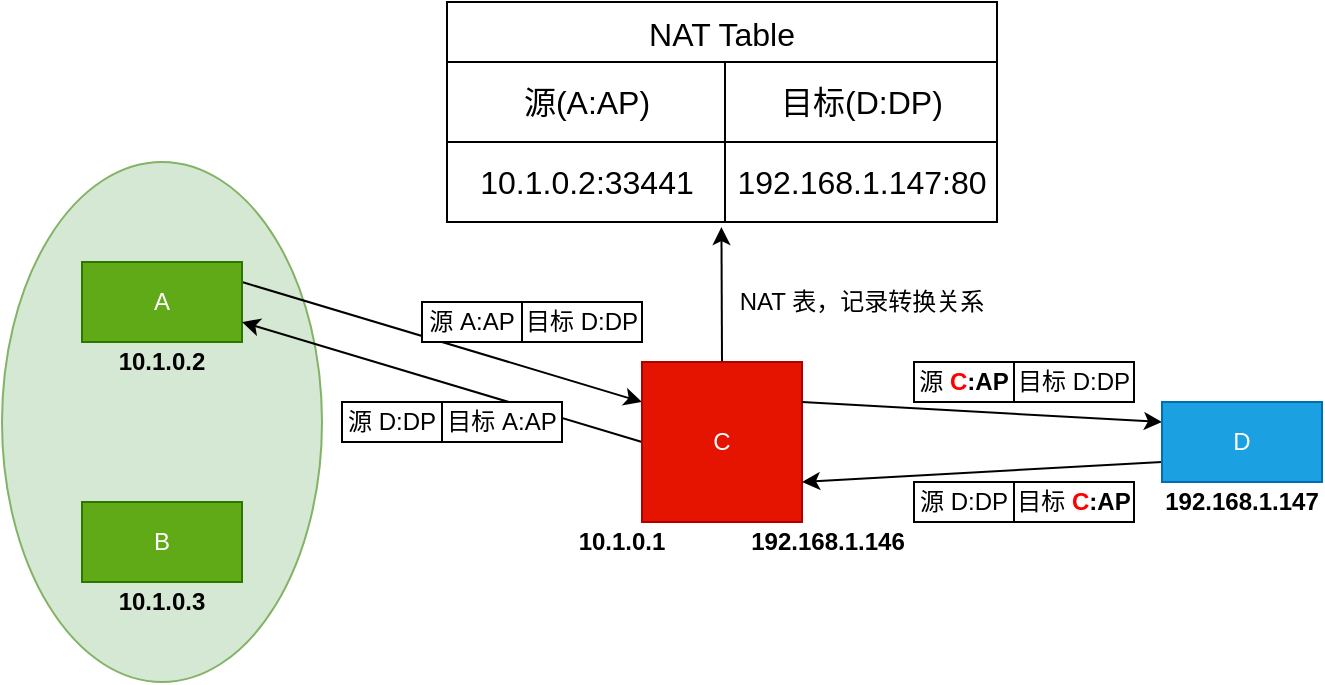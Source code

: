 <mxfile version="20.8.20" type="device"><diagram name="第 1 页" id="aoInXyt-X-FZJyANhKqp"><mxGraphModel dx="1259" dy="628" grid="1" gridSize="10" guides="1" tooltips="1" connect="1" arrows="1" fold="1" page="1" pageScale="1" pageWidth="827" pageHeight="1169" math="0" shadow="0"><root><mxCell id="0"/><mxCell id="1" parent="0"/><mxCell id="BKn0aRgDo0ExqO12pG7w-1" value="" style="ellipse;whiteSpace=wrap;html=1;fillColor=#d5e8d4;strokeColor=#82b366;" vertex="1" parent="1"><mxGeometry x="80" y="150" width="160" height="260" as="geometry"/></mxCell><mxCell id="BKn0aRgDo0ExqO12pG7w-2" style="rounded=0;orthogonalLoop=1;jettySize=auto;html=1;entryX=0;entryY=0.25;entryDx=0;entryDy=0;exitX=1;exitY=0.25;exitDx=0;exitDy=0;" edge="1" parent="1" source="BKn0aRgDo0ExqO12pG7w-3" target="BKn0aRgDo0ExqO12pG7w-6"><mxGeometry relative="1" as="geometry"><mxPoint x="210" y="210" as="sourcePoint"/><mxPoint x="370" y="290" as="targetPoint"/></mxGeometry></mxCell><mxCell id="BKn0aRgDo0ExqO12pG7w-3" value="A" style="rounded=0;whiteSpace=wrap;html=1;fillColor=#60a917;strokeColor=#2D7600;fontColor=#ffffff;" vertex="1" parent="1"><mxGeometry x="120" y="200" width="80" height="40" as="geometry"/></mxCell><mxCell id="BKn0aRgDo0ExqO12pG7w-5" value="B" style="rounded=0;whiteSpace=wrap;html=1;fillColor=#60a917;strokeColor=#2D7600;fontColor=#ffffff;" vertex="1" parent="1"><mxGeometry x="120" y="320" width="80" height="40" as="geometry"/></mxCell><mxCell id="BKn0aRgDo0ExqO12pG7w-22" style="rounded=0;orthogonalLoop=1;jettySize=auto;html=1;exitX=0;exitY=0.5;exitDx=0;exitDy=0;entryX=1;entryY=0.75;entryDx=0;entryDy=0;" edge="1" parent="1" source="BKn0aRgDo0ExqO12pG7w-6" target="BKn0aRgDo0ExqO12pG7w-3"><mxGeometry relative="1" as="geometry"/></mxCell><mxCell id="BKn0aRgDo0ExqO12pG7w-54" style="edgeStyle=none;rounded=0;orthogonalLoop=1;jettySize=auto;html=1;exitX=0.5;exitY=0;exitDx=0;exitDy=0;entryX=0.499;entryY=1.064;entryDx=0;entryDy=0;entryPerimeter=0;fontColor=#000000;" edge="1" parent="1" source="BKn0aRgDo0ExqO12pG7w-6" target="BKn0aRgDo0ExqO12pG7w-45"><mxGeometry relative="1" as="geometry"/></mxCell><mxCell id="BKn0aRgDo0ExqO12pG7w-6" value="C" style="rounded=0;whiteSpace=wrap;html=1;fillColor=#e51400;fontColor=#ffffff;strokeColor=#B20000;" vertex="1" parent="1"><mxGeometry x="400" y="250" width="80" height="80" as="geometry"/></mxCell><mxCell id="BKn0aRgDo0ExqO12pG7w-8" style="edgeStyle=none;rounded=0;orthogonalLoop=1;jettySize=auto;html=1;exitX=1;exitY=0.25;exitDx=0;exitDy=0;entryX=0;entryY=0.25;entryDx=0;entryDy=0;" edge="1" parent="1" source="BKn0aRgDo0ExqO12pG7w-6" target="BKn0aRgDo0ExqO12pG7w-10"><mxGeometry relative="1" as="geometry"><mxPoint x="510" y="290" as="sourcePoint"/></mxGeometry></mxCell><mxCell id="BKn0aRgDo0ExqO12pG7w-23" style="edgeStyle=none;rounded=0;orthogonalLoop=1;jettySize=auto;html=1;exitX=0;exitY=0.75;exitDx=0;exitDy=0;entryX=1;entryY=0.75;entryDx=0;entryDy=0;" edge="1" parent="1" source="BKn0aRgDo0ExqO12pG7w-10" target="BKn0aRgDo0ExqO12pG7w-6"><mxGeometry relative="1" as="geometry"/></mxCell><mxCell id="BKn0aRgDo0ExqO12pG7w-10" value="D" style="rounded=0;whiteSpace=wrap;html=1;fillColor=#1ba1e2;fontColor=#ffffff;strokeColor=#006EAF;" vertex="1" parent="1"><mxGeometry x="660" y="270" width="80" height="40" as="geometry"/></mxCell><mxCell id="BKn0aRgDo0ExqO12pG7w-11" value="10.1.0.1" style="text;html=1;strokeColor=none;fillColor=none;align=center;verticalAlign=middle;whiteSpace=wrap;rounded=0;fontStyle=1" vertex="1" parent="1"><mxGeometry x="360" y="330" width="60" height="20" as="geometry"/></mxCell><mxCell id="BKn0aRgDo0ExqO12pG7w-12" value="10.1.0.2" style="text;html=1;strokeColor=none;fillColor=none;align=center;verticalAlign=middle;whiteSpace=wrap;rounded=0;fontStyle=1" vertex="1" parent="1"><mxGeometry x="130" y="240" width="60" height="20" as="geometry"/></mxCell><mxCell id="BKn0aRgDo0ExqO12pG7w-13" value="10.1.0.3" style="text;html=1;strokeColor=none;fillColor=none;align=center;verticalAlign=middle;whiteSpace=wrap;rounded=0;fontStyle=1" vertex="1" parent="1"><mxGeometry x="130" y="360" width="60" height="20" as="geometry"/></mxCell><mxCell id="BKn0aRgDo0ExqO12pG7w-14" value="192.168.1.146" style="text;html=1;strokeColor=none;fillColor=none;align=center;verticalAlign=middle;whiteSpace=wrap;rounded=0;fontStyle=1" vertex="1" parent="1"><mxGeometry x="450" y="330" width="86" height="20" as="geometry"/></mxCell><mxCell id="BKn0aRgDo0ExqO12pG7w-15" value="192.168.1.147" style="text;html=1;strokeColor=none;fillColor=none;align=center;verticalAlign=middle;whiteSpace=wrap;rounded=0;fontStyle=1" vertex="1" parent="1"><mxGeometry x="660" y="310" width="80" height="20" as="geometry"/></mxCell><mxCell id="BKn0aRgDo0ExqO12pG7w-16" value="源 A:AP" style="rounded=0;whiteSpace=wrap;html=1;" vertex="1" parent="1"><mxGeometry x="290" y="220" width="50" height="20" as="geometry"/></mxCell><mxCell id="BKn0aRgDo0ExqO12pG7w-17" value="目标 D:DP" style="rounded=0;whiteSpace=wrap;html=1;" vertex="1" parent="1"><mxGeometry x="340" y="220" width="60" height="20" as="geometry"/></mxCell><mxCell id="BKn0aRgDo0ExqO12pG7w-24" value="源 &lt;b&gt;&lt;font color=&quot;#ff0000&quot;&gt;C&lt;/font&gt;:AP&lt;/b&gt;" style="rounded=0;whiteSpace=wrap;html=1;" vertex="1" parent="1"><mxGeometry x="536" y="250" width="50" height="20" as="geometry"/></mxCell><mxCell id="BKn0aRgDo0ExqO12pG7w-25" value="目标 D:DP" style="rounded=0;whiteSpace=wrap;html=1;" vertex="1" parent="1"><mxGeometry x="586" y="250" width="60" height="20" as="geometry"/></mxCell><mxCell id="BKn0aRgDo0ExqO12pG7w-26" value="源 D:DP" style="rounded=0;whiteSpace=wrap;html=1;" vertex="1" parent="1"><mxGeometry x="536" y="310" width="50" height="20" as="geometry"/></mxCell><mxCell id="BKn0aRgDo0ExqO12pG7w-27" value="目标 &lt;b&gt;&lt;font color=&quot;#ff0000&quot;&gt;C&lt;/font&gt;:AP&lt;/b&gt;" style="rounded=0;whiteSpace=wrap;html=1;" vertex="1" parent="1"><mxGeometry x="586" y="310" width="60" height="20" as="geometry"/></mxCell><mxCell id="BKn0aRgDo0ExqO12pG7w-28" value="源 D:DP" style="rounded=0;whiteSpace=wrap;html=1;" vertex="1" parent="1"><mxGeometry x="250" y="270" width="50" height="20" as="geometry"/></mxCell><mxCell id="BKn0aRgDo0ExqO12pG7w-29" value="目标 A:AP" style="rounded=0;whiteSpace=wrap;html=1;" vertex="1" parent="1"><mxGeometry x="300" y="270" width="60" height="20" as="geometry"/></mxCell><mxCell id="BKn0aRgDo0ExqO12pG7w-40" value="NAT Table" style="shape=table;startSize=30;container=1;collapsible=0;childLayout=tableLayout;strokeColor=default;fontSize=16;fontColor=#000000;" vertex="1" parent="1"><mxGeometry x="302.5" y="70" width="275" height="110" as="geometry"/></mxCell><mxCell id="BKn0aRgDo0ExqO12pG7w-41" value="" style="shape=tableRow;horizontal=0;startSize=0;swimlaneHead=0;swimlaneBody=0;strokeColor=inherit;top=0;left=0;bottom=0;right=0;collapsible=0;dropTarget=0;fillColor=none;points=[[0,0.5],[1,0.5]];portConstraint=eastwest;fontSize=16;fontColor=#000000;" vertex="1" parent="BKn0aRgDo0ExqO12pG7w-40"><mxGeometry y="30" width="275" height="40" as="geometry"/></mxCell><mxCell id="BKn0aRgDo0ExqO12pG7w-42" value="源(A:AP)" style="shape=partialRectangle;html=1;whiteSpace=wrap;connectable=0;strokeColor=inherit;overflow=hidden;fillColor=none;top=0;left=0;bottom=0;right=0;pointerEvents=1;fontSize=16;fontColor=#000000;" vertex="1" parent="BKn0aRgDo0ExqO12pG7w-41"><mxGeometry width="139" height="40" as="geometry"><mxRectangle width="139" height="40" as="alternateBounds"/></mxGeometry></mxCell><mxCell id="BKn0aRgDo0ExqO12pG7w-43" value="目标(D:DP)" style="shape=partialRectangle;html=1;whiteSpace=wrap;connectable=0;strokeColor=inherit;overflow=hidden;fillColor=none;top=0;left=0;bottom=0;right=0;pointerEvents=1;fontSize=16;fontColor=#000000;" vertex="1" parent="BKn0aRgDo0ExqO12pG7w-41"><mxGeometry x="139" width="136" height="40" as="geometry"><mxRectangle width="136" height="40" as="alternateBounds"/></mxGeometry></mxCell><mxCell id="BKn0aRgDo0ExqO12pG7w-45" value="" style="shape=tableRow;horizontal=0;startSize=0;swimlaneHead=0;swimlaneBody=0;strokeColor=inherit;top=0;left=0;bottom=0;right=0;collapsible=0;dropTarget=0;fillColor=none;points=[[0,0.5],[1,0.5]];portConstraint=eastwest;fontSize=16;fontColor=#000000;" vertex="1" parent="BKn0aRgDo0ExqO12pG7w-40"><mxGeometry y="70" width="275" height="40" as="geometry"/></mxCell><mxCell id="BKn0aRgDo0ExqO12pG7w-46" value="10.1.0.2:33441" style="shape=partialRectangle;html=1;whiteSpace=wrap;connectable=0;strokeColor=inherit;overflow=hidden;fillColor=none;top=0;left=0;bottom=0;right=0;pointerEvents=1;fontSize=16;fontColor=#000000;" vertex="1" parent="BKn0aRgDo0ExqO12pG7w-45"><mxGeometry width="139" height="40" as="geometry"><mxRectangle width="139" height="40" as="alternateBounds"/></mxGeometry></mxCell><mxCell id="BKn0aRgDo0ExqO12pG7w-47" value="192.168.1.147:80" style="shape=partialRectangle;html=1;whiteSpace=wrap;connectable=0;strokeColor=inherit;overflow=hidden;fillColor=none;top=0;left=0;bottom=0;right=0;pointerEvents=1;fontSize=16;fontColor=#000000;" vertex="1" parent="BKn0aRgDo0ExqO12pG7w-45"><mxGeometry x="139" width="136" height="40" as="geometry"><mxRectangle width="136" height="40" as="alternateBounds"/></mxGeometry></mxCell><mxCell id="BKn0aRgDo0ExqO12pG7w-55" value="NAT 表，记录转换关系" style="text;html=1;strokeColor=none;fillColor=none;align=center;verticalAlign=middle;whiteSpace=wrap;rounded=0;fontColor=#000000;" vertex="1" parent="1"><mxGeometry x="440" y="205" width="140" height="30" as="geometry"/></mxCell></root></mxGraphModel></diagram></mxfile>